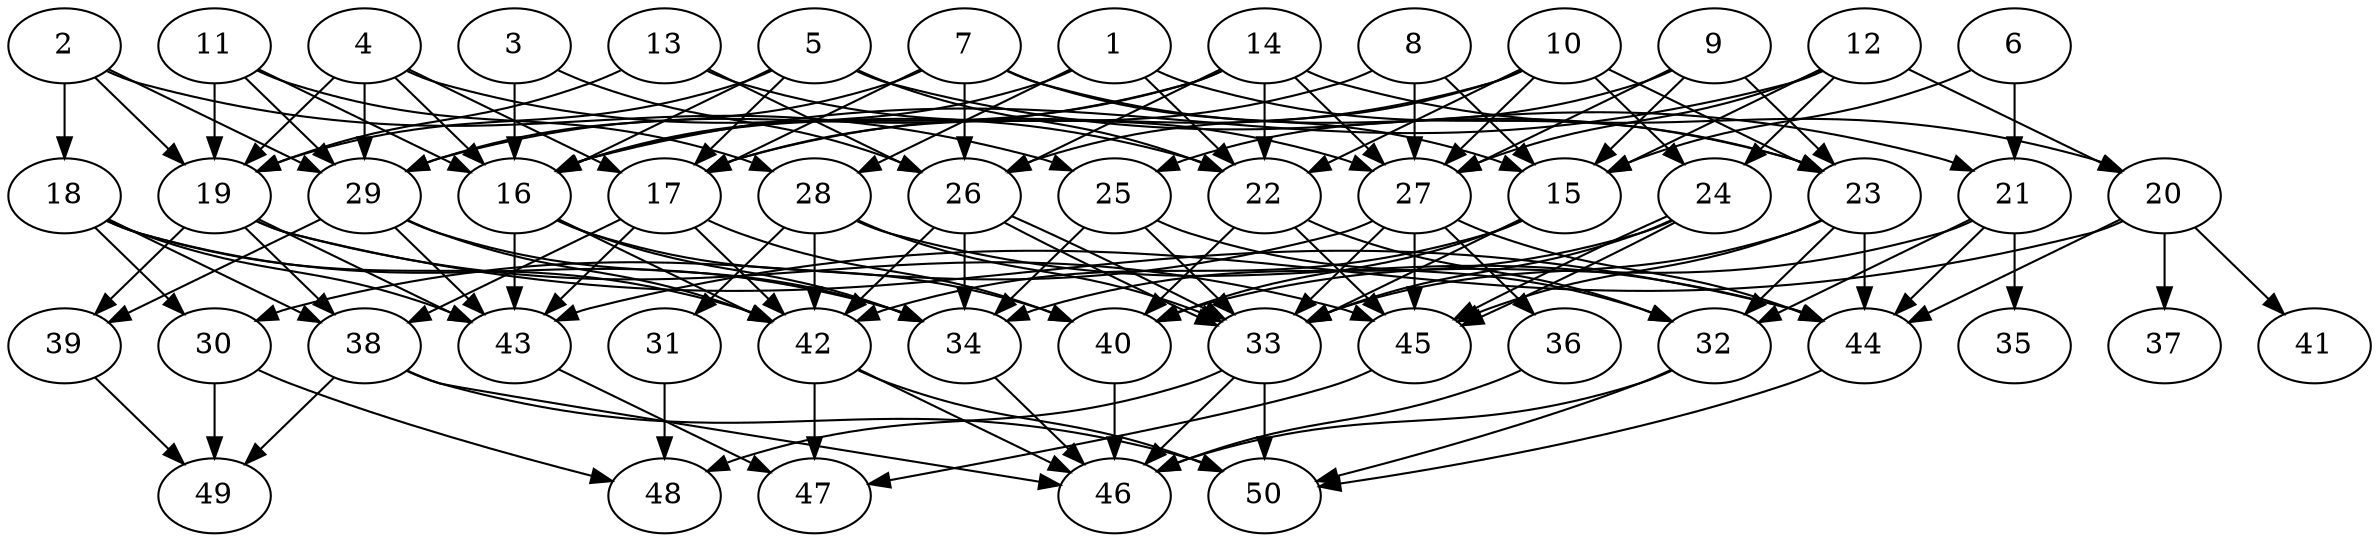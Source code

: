 // DAG automatically generated by daggen at Thu Oct  3 14:07:58 2019
// ./daggen --dot -n 50 --ccr 0.3 --fat 0.7 --regular 0.9 --density 0.5 --mindata 5242880 --maxdata 52428800 
digraph G {
  1 [size="77701120", alpha="0.00", expect_size="23310336"] 
  1 -> 16 [size ="23310336"]
  1 -> 22 [size ="23310336"]
  1 -> 23 [size ="23310336"]
  1 -> 28 [size ="23310336"]
  2 [size="51978240", alpha="0.01", expect_size="15593472"] 
  2 -> 18 [size ="15593472"]
  2 -> 19 [size ="15593472"]
  2 -> 25 [size ="15593472"]
  2 -> 29 [size ="15593472"]
  3 [size="44137813", alpha="0.15", expect_size="13241344"] 
  3 -> 16 [size ="13241344"]
  3 -> 26 [size ="13241344"]
  4 [size="100618240", alpha="0.05", expect_size="30185472"] 
  4 -> 16 [size ="30185472"]
  4 -> 17 [size ="30185472"]
  4 -> 19 [size ="30185472"]
  4 -> 22 [size ="30185472"]
  4 -> 29 [size ="30185472"]
  5 [size="155286187", alpha="0.14", expect_size="46585856"] 
  5 -> 16 [size ="46585856"]
  5 -> 17 [size ="46585856"]
  5 -> 19 [size ="46585856"]
  5 -> 21 [size ="46585856"]
  5 -> 22 [size ="46585856"]
  6 [size="152268800", alpha="0.10", expect_size="45680640"] 
  6 -> 15 [size ="45680640"]
  6 -> 21 [size ="45680640"]
  7 [size="144889173", alpha="0.19", expect_size="43466752"] 
  7 -> 15 [size ="43466752"]
  7 -> 17 [size ="43466752"]
  7 -> 23 [size ="43466752"]
  7 -> 26 [size ="43466752"]
  7 -> 29 [size ="43466752"]
  8 [size="78230187", alpha="0.09", expect_size="23469056"] 
  8 -> 15 [size ="23469056"]
  8 -> 17 [size ="23469056"]
  8 -> 27 [size ="23469056"]
  9 [size="37263360", alpha="0.06", expect_size="11179008"] 
  9 -> 15 [size ="11179008"]
  9 -> 23 [size ="11179008"]
  9 -> 25 [size ="11179008"]
  9 -> 27 [size ="11179008"]
  10 [size="110834347", alpha="0.06", expect_size="33250304"] 
  10 -> 17 [size ="33250304"]
  10 -> 22 [size ="33250304"]
  10 -> 23 [size ="33250304"]
  10 -> 24 [size ="33250304"]
  10 -> 26 [size ="33250304"]
  10 -> 27 [size ="33250304"]
  11 [size="40816640", alpha="0.10", expect_size="12244992"] 
  11 -> 16 [size ="12244992"]
  11 -> 19 [size ="12244992"]
  11 -> 28 [size ="12244992"]
  11 -> 29 [size ="12244992"]
  12 [size="41502720", alpha="0.02", expect_size="12450816"] 
  12 -> 15 [size ="12450816"]
  12 -> 16 [size ="12450816"]
  12 -> 20 [size ="12450816"]
  12 -> 24 [size ="12450816"]
  12 -> 27 [size ="12450816"]
  13 [size="46107307", alpha="0.12", expect_size="13832192"] 
  13 -> 19 [size ="13832192"]
  13 -> 26 [size ="13832192"]
  13 -> 27 [size ="13832192"]
  14 [size="165044907", alpha="0.05", expect_size="49513472"] 
  14 -> 16 [size ="49513472"]
  14 -> 20 [size ="49513472"]
  14 -> 22 [size ="49513472"]
  14 -> 26 [size ="49513472"]
  14 -> 27 [size ="49513472"]
  14 -> 29 [size ="49513472"]
  15 [size="44124160", alpha="0.13", expect_size="13237248"] 
  15 -> 33 [size ="13237248"]
  15 -> 40 [size ="13237248"]
  15 -> 42 [size ="13237248"]
  16 [size="153016320", alpha="0.06", expect_size="45904896"] 
  16 -> 34 [size ="45904896"]
  16 -> 40 [size ="45904896"]
  16 -> 42 [size ="45904896"]
  16 -> 43 [size ="45904896"]
  17 [size="72444587", alpha="0.16", expect_size="21733376"] 
  17 -> 38 [size ="21733376"]
  17 -> 40 [size ="21733376"]
  17 -> 42 [size ="21733376"]
  17 -> 43 [size ="21733376"]
  18 [size="62638080", alpha="0.10", expect_size="18791424"] 
  18 -> 30 [size ="18791424"]
  18 -> 34 [size ="18791424"]
  18 -> 38 [size ="18791424"]
  18 -> 42 [size ="18791424"]
  18 -> 43 [size ="18791424"]
  19 [size="133495467", alpha="0.02", expect_size="40048640"] 
  19 -> 38 [size ="40048640"]
  19 -> 39 [size ="40048640"]
  19 -> 43 [size ="40048640"]
  19 -> 44 [size ="40048640"]
  19 -> 45 [size ="40048640"]
  20 [size="26525013", alpha="0.11", expect_size="7957504"] 
  20 -> 37 [size ="7957504"]
  20 -> 41 [size ="7957504"]
  20 -> 43 [size ="7957504"]
  20 -> 44 [size ="7957504"]
  21 [size="76584960", alpha="0.07", expect_size="22975488"] 
  21 -> 32 [size ="22975488"]
  21 -> 35 [size ="22975488"]
  21 -> 40 [size ="22975488"]
  21 -> 44 [size ="22975488"]
  22 [size="152685227", alpha="0.07", expect_size="45805568"] 
  22 -> 32 [size ="45805568"]
  22 -> 40 [size ="45805568"]
  22 -> 45 [size ="45805568"]
  23 [size="171403947", alpha="0.11", expect_size="51421184"] 
  23 -> 32 [size ="51421184"]
  23 -> 33 [size ="51421184"]
  23 -> 44 [size ="51421184"]
  23 -> 45 [size ="51421184"]
  24 [size="112257707", alpha="0.06", expect_size="33677312"] 
  24 -> 33 [size ="33677312"]
  24 -> 34 [size ="33677312"]
  24 -> 45 [size ="33677312"]
  24 -> 45 [size ="33677312"]
  25 [size="152145920", alpha="0.17", expect_size="45643776"] 
  25 -> 32 [size ="45643776"]
  25 -> 33 [size ="45643776"]
  25 -> 34 [size ="45643776"]
  26 [size="94184107", alpha="0.07", expect_size="28255232"] 
  26 -> 33 [size ="28255232"]
  26 -> 33 [size ="28255232"]
  26 -> 34 [size ="28255232"]
  26 -> 42 [size ="28255232"]
  27 [size="144452267", alpha="0.12", expect_size="43335680"] 
  27 -> 30 [size ="43335680"]
  27 -> 33 [size ="43335680"]
  27 -> 36 [size ="43335680"]
  27 -> 44 [size ="43335680"]
  27 -> 45 [size ="43335680"]
  28 [size="111052800", alpha="0.05", expect_size="33315840"] 
  28 -> 31 [size ="33315840"]
  28 -> 33 [size ="33315840"]
  28 -> 42 [size ="33315840"]
  28 -> 44 [size ="33315840"]
  29 [size="28962133", alpha="0.00", expect_size="8688640"] 
  29 -> 34 [size ="8688640"]
  29 -> 39 [size ="8688640"]
  29 -> 42 [size ="8688640"]
  29 -> 43 [size ="8688640"]
  30 [size="47557973", alpha="0.08", expect_size="14267392"] 
  30 -> 48 [size ="14267392"]
  30 -> 49 [size ="14267392"]
  31 [size="132270080", alpha="0.18", expect_size="39681024"] 
  31 -> 48 [size ="39681024"]
  32 [size="28757333", alpha="0.12", expect_size="8627200"] 
  32 -> 46 [size ="8627200"]
  32 -> 50 [size ="8627200"]
  33 [size="86087680", alpha="0.09", expect_size="25826304"] 
  33 -> 46 [size ="25826304"]
  33 -> 48 [size ="25826304"]
  33 -> 50 [size ="25826304"]
  34 [size="173643093", alpha="0.04", expect_size="52092928"] 
  34 -> 46 [size ="52092928"]
  35 [size="59992747", alpha="0.04", expect_size="17997824"] 
  36 [size="40232960", alpha="0.00", expect_size="12069888"] 
  36 -> 46 [size ="12069888"]
  37 [size="91873280", alpha="0.04", expect_size="27561984"] 
  38 [size="27750400", alpha="0.13", expect_size="8325120"] 
  38 -> 46 [size ="8325120"]
  38 -> 49 [size ="8325120"]
  38 -> 50 [size ="8325120"]
  39 [size="65911467", alpha="0.17", expect_size="19773440"] 
  39 -> 49 [size ="19773440"]
  40 [size="68860587", alpha="0.02", expect_size="20658176"] 
  40 -> 46 [size ="20658176"]
  41 [size="129955840", alpha="0.14", expect_size="38986752"] 
  42 [size="115254613", alpha="0.04", expect_size="34576384"] 
  42 -> 46 [size ="34576384"]
  42 -> 47 [size ="34576384"]
  42 -> 50 [size ="34576384"]
  43 [size="48783360", alpha="0.13", expect_size="14635008"] 
  43 -> 47 [size ="14635008"]
  44 [size="116459520", alpha="0.15", expect_size="34937856"] 
  44 -> 50 [size ="34937856"]
  45 [size="151282347", alpha="0.13", expect_size="45384704"] 
  45 -> 47 [size ="45384704"]
  46 [size="22620160", alpha="0.02", expect_size="6786048"] 
  47 [size="23296000", alpha="0.06", expect_size="6988800"] 
  48 [size="50991787", alpha="0.03", expect_size="15297536"] 
  49 [size="150876160", alpha="0.00", expect_size="45262848"] 
  50 [size="124392107", alpha="0.02", expect_size="37317632"] 
}
